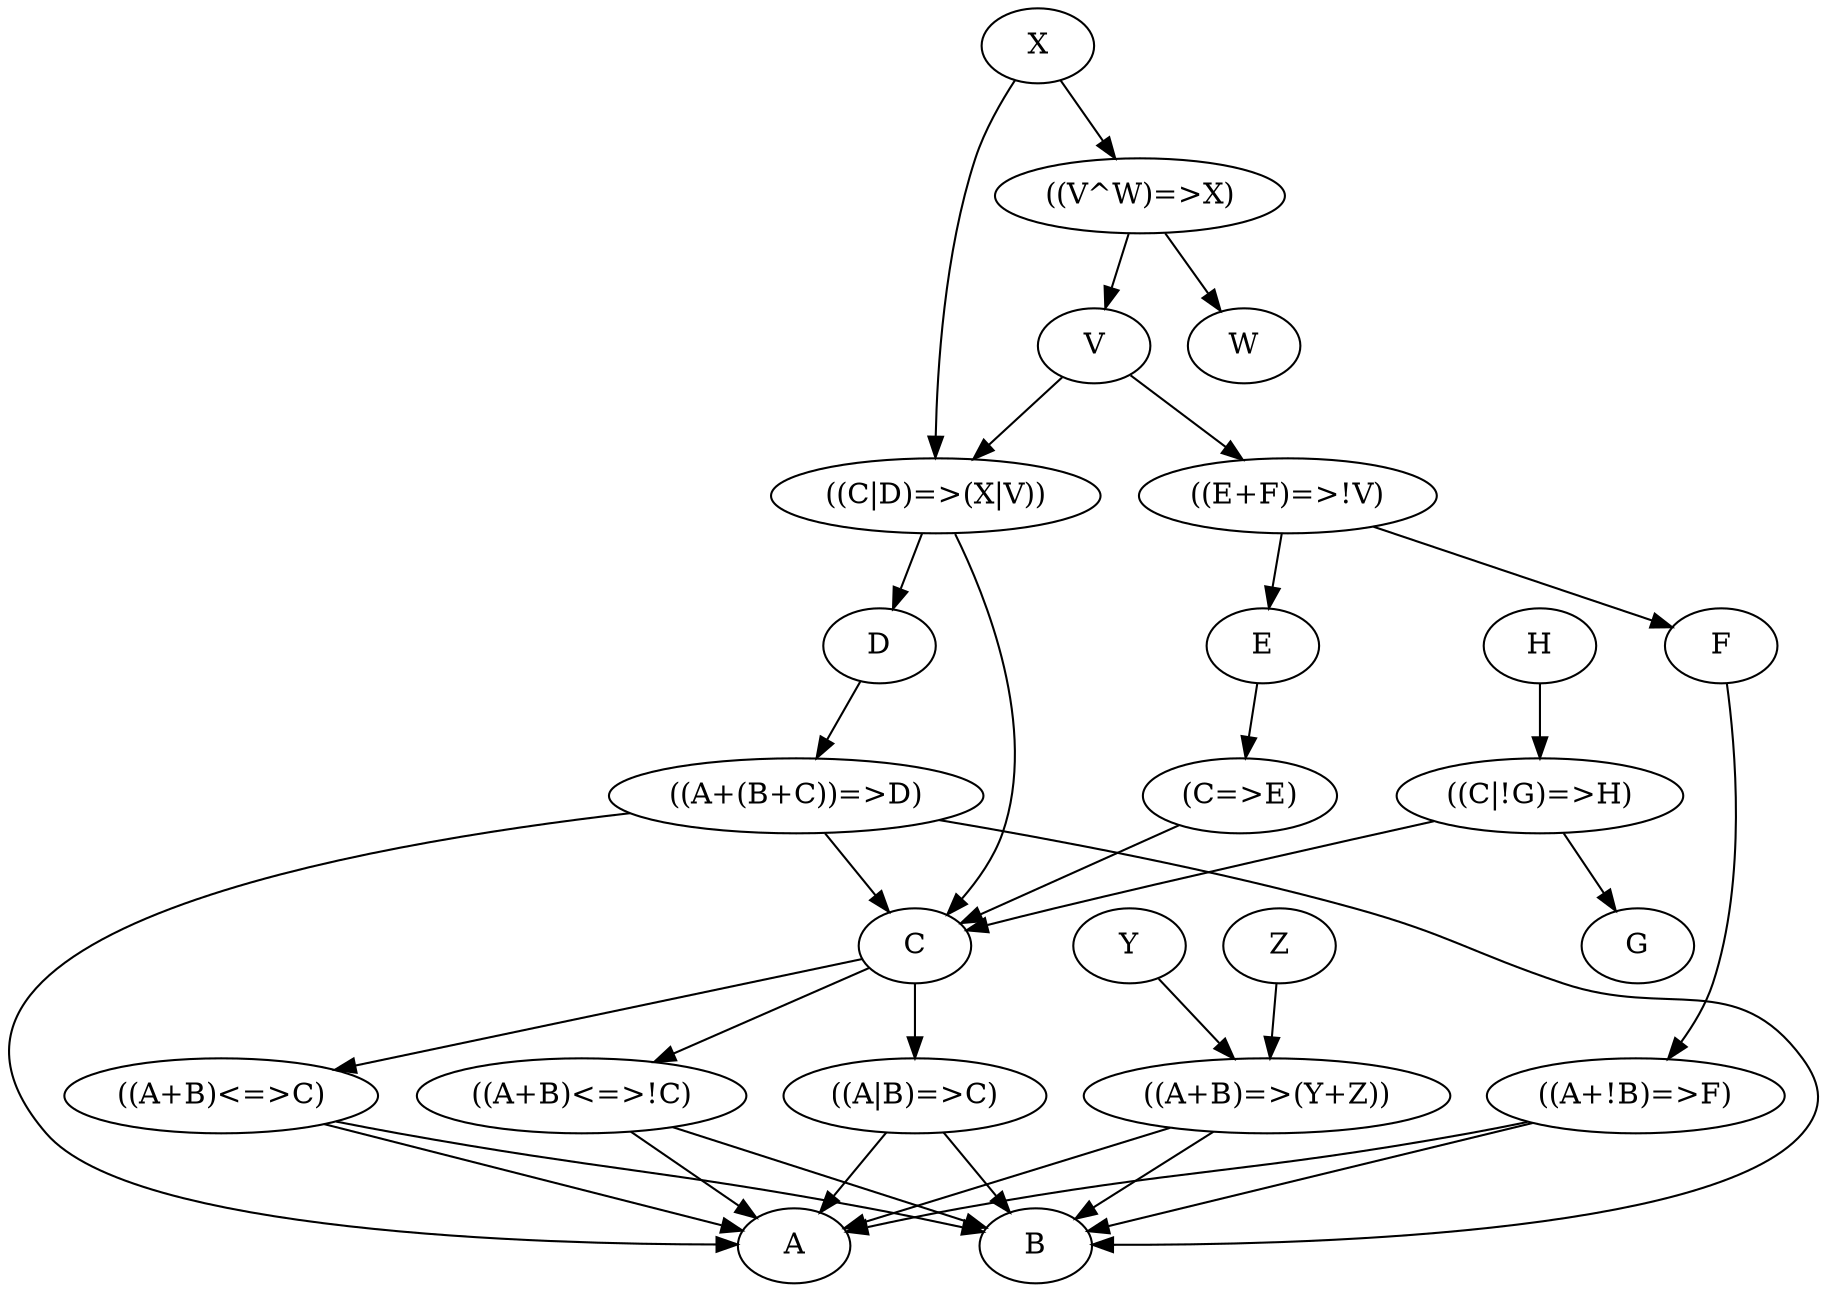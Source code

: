 strict digraph {
  Z -> "((A+B)=>(Y+Z))"
  Y -> "((A+B)=>(Y+Z))"
  W
  V -> "((C|D)=>(X|V))"
  V -> "((E+F)=>!V)"
  X -> "((V^W)=>X)"
  X -> "((C|D)=>(X|V))"
  H -> "((C|!G)=>H)"
  F -> "((A+!B)=>F)"
  D -> "((A+(B+C))=>D)"
  C -> "((A|B)=>C)"
  C -> "((A+B)<=>C)"
  C -> "((A+B)<=>!C)"
  E -> "(C=>E)"
  G
  B
  A


  "((C|D)=>(X|V))" -> C
  "((C|D)=>(X|V))" -> D
  "((A+B)=>(Y+Z))" -> A
  "((A+B)=>(Y+Z))" -> B
  "((A+B)<=>!C)" -> A
  "((A+B)<=>!C)" -> B
  "((V^W)=>X)" -> V
  "((V^W)=>X)" -> W
  "((C|!G)=>H)" -> C
  "((C|!G)=>H)" -> G
  "((A+B)<=>C)" -> A
  "((A+B)<=>C)" -> B
  "((E+F)=>!V)" -> E
  "((E+F)=>!V)" -> F
  "((A+!B)=>F)" -> A
  "((A+!B)=>F)" -> B
  "((A|B)=>C)" -> A
  "((A|B)=>C)" -> B
  "((A+(B+C))=>D)" -> A
  "((A+(B+C))=>D)" -> B
  "((A+(B+C))=>D)" -> C
  "(C=>E)" -> C
}
